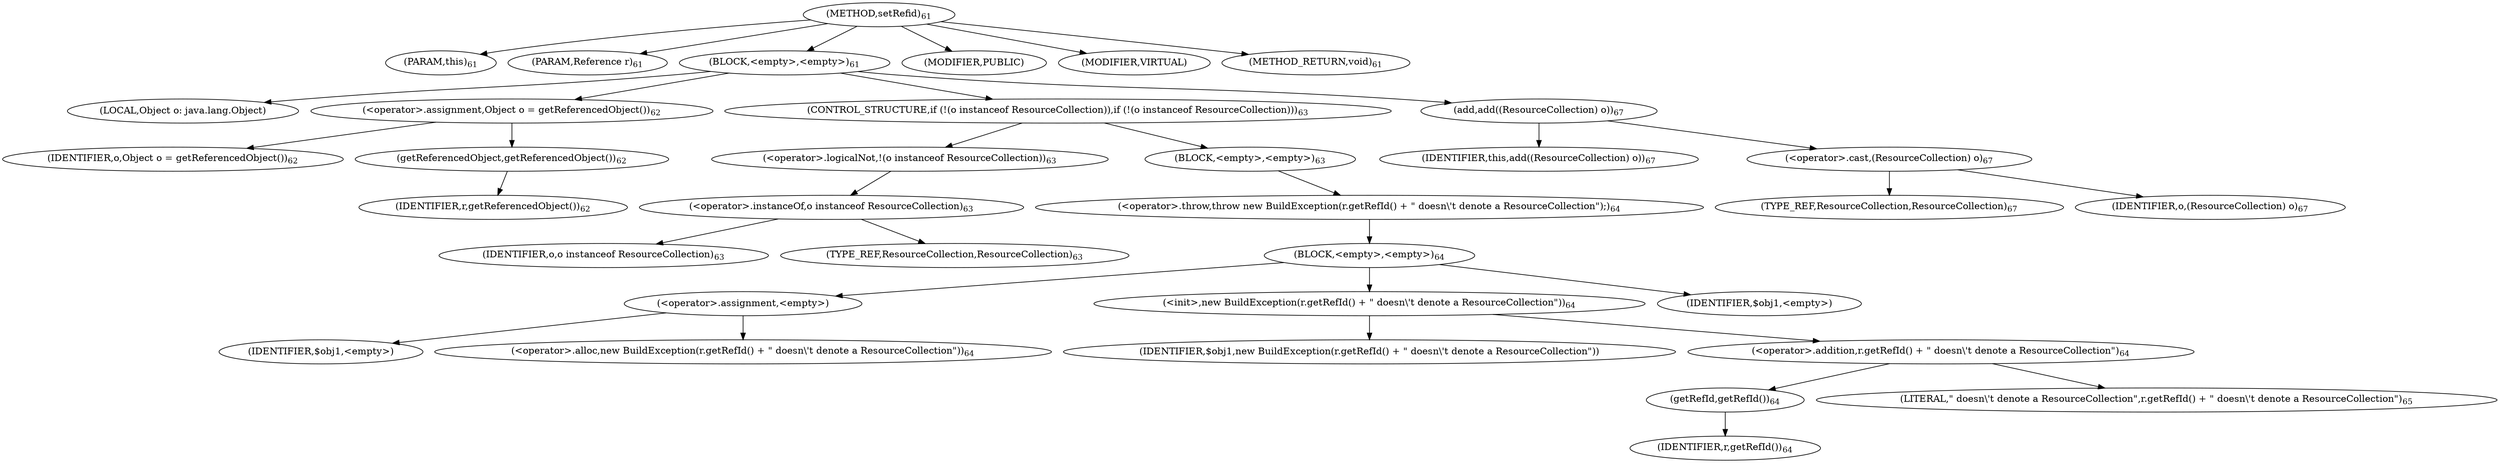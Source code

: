 digraph "setRefid" {  
"62" [label = <(METHOD,setRefid)<SUB>61</SUB>> ]
"4" [label = <(PARAM,this)<SUB>61</SUB>> ]
"63" [label = <(PARAM,Reference r)<SUB>61</SUB>> ]
"64" [label = <(BLOCK,&lt;empty&gt;,&lt;empty&gt;)<SUB>61</SUB>> ]
"65" [label = <(LOCAL,Object o: java.lang.Object)> ]
"66" [label = <(&lt;operator&gt;.assignment,Object o = getReferencedObject())<SUB>62</SUB>> ]
"67" [label = <(IDENTIFIER,o,Object o = getReferencedObject())<SUB>62</SUB>> ]
"68" [label = <(getReferencedObject,getReferencedObject())<SUB>62</SUB>> ]
"69" [label = <(IDENTIFIER,r,getReferencedObject())<SUB>62</SUB>> ]
"70" [label = <(CONTROL_STRUCTURE,if (!(o instanceof ResourceCollection)),if (!(o instanceof ResourceCollection)))<SUB>63</SUB>> ]
"71" [label = <(&lt;operator&gt;.logicalNot,!(o instanceof ResourceCollection))<SUB>63</SUB>> ]
"72" [label = <(&lt;operator&gt;.instanceOf,o instanceof ResourceCollection)<SUB>63</SUB>> ]
"73" [label = <(IDENTIFIER,o,o instanceof ResourceCollection)<SUB>63</SUB>> ]
"74" [label = <(TYPE_REF,ResourceCollection,ResourceCollection)<SUB>63</SUB>> ]
"75" [label = <(BLOCK,&lt;empty&gt;,&lt;empty&gt;)<SUB>63</SUB>> ]
"76" [label = <(&lt;operator&gt;.throw,throw new BuildException(r.getRefId() + &quot; doesn\'t denote a ResourceCollection&quot;);)<SUB>64</SUB>> ]
"77" [label = <(BLOCK,&lt;empty&gt;,&lt;empty&gt;)<SUB>64</SUB>> ]
"78" [label = <(&lt;operator&gt;.assignment,&lt;empty&gt;)> ]
"79" [label = <(IDENTIFIER,$obj1,&lt;empty&gt;)> ]
"80" [label = <(&lt;operator&gt;.alloc,new BuildException(r.getRefId() + &quot; doesn\'t denote a ResourceCollection&quot;))<SUB>64</SUB>> ]
"81" [label = <(&lt;init&gt;,new BuildException(r.getRefId() + &quot; doesn\'t denote a ResourceCollection&quot;))<SUB>64</SUB>> ]
"82" [label = <(IDENTIFIER,$obj1,new BuildException(r.getRefId() + &quot; doesn\'t denote a ResourceCollection&quot;))> ]
"83" [label = <(&lt;operator&gt;.addition,r.getRefId() + &quot; doesn\'t denote a ResourceCollection&quot;)<SUB>64</SUB>> ]
"84" [label = <(getRefId,getRefId())<SUB>64</SUB>> ]
"85" [label = <(IDENTIFIER,r,getRefId())<SUB>64</SUB>> ]
"86" [label = <(LITERAL,&quot; doesn\'t denote a ResourceCollection&quot;,r.getRefId() + &quot; doesn\'t denote a ResourceCollection&quot;)<SUB>65</SUB>> ]
"87" [label = <(IDENTIFIER,$obj1,&lt;empty&gt;)> ]
"88" [label = <(add,add((ResourceCollection) o))<SUB>67</SUB>> ]
"3" [label = <(IDENTIFIER,this,add((ResourceCollection) o))<SUB>67</SUB>> ]
"89" [label = <(&lt;operator&gt;.cast,(ResourceCollection) o)<SUB>67</SUB>> ]
"90" [label = <(TYPE_REF,ResourceCollection,ResourceCollection)<SUB>67</SUB>> ]
"91" [label = <(IDENTIFIER,o,(ResourceCollection) o)<SUB>67</SUB>> ]
"92" [label = <(MODIFIER,PUBLIC)> ]
"93" [label = <(MODIFIER,VIRTUAL)> ]
"94" [label = <(METHOD_RETURN,void)<SUB>61</SUB>> ]
  "62" -> "4" 
  "62" -> "63" 
  "62" -> "64" 
  "62" -> "92" 
  "62" -> "93" 
  "62" -> "94" 
  "64" -> "65" 
  "64" -> "66" 
  "64" -> "70" 
  "64" -> "88" 
  "66" -> "67" 
  "66" -> "68" 
  "68" -> "69" 
  "70" -> "71" 
  "70" -> "75" 
  "71" -> "72" 
  "72" -> "73" 
  "72" -> "74" 
  "75" -> "76" 
  "76" -> "77" 
  "77" -> "78" 
  "77" -> "81" 
  "77" -> "87" 
  "78" -> "79" 
  "78" -> "80" 
  "81" -> "82" 
  "81" -> "83" 
  "83" -> "84" 
  "83" -> "86" 
  "84" -> "85" 
  "88" -> "3" 
  "88" -> "89" 
  "89" -> "90" 
  "89" -> "91" 
}
